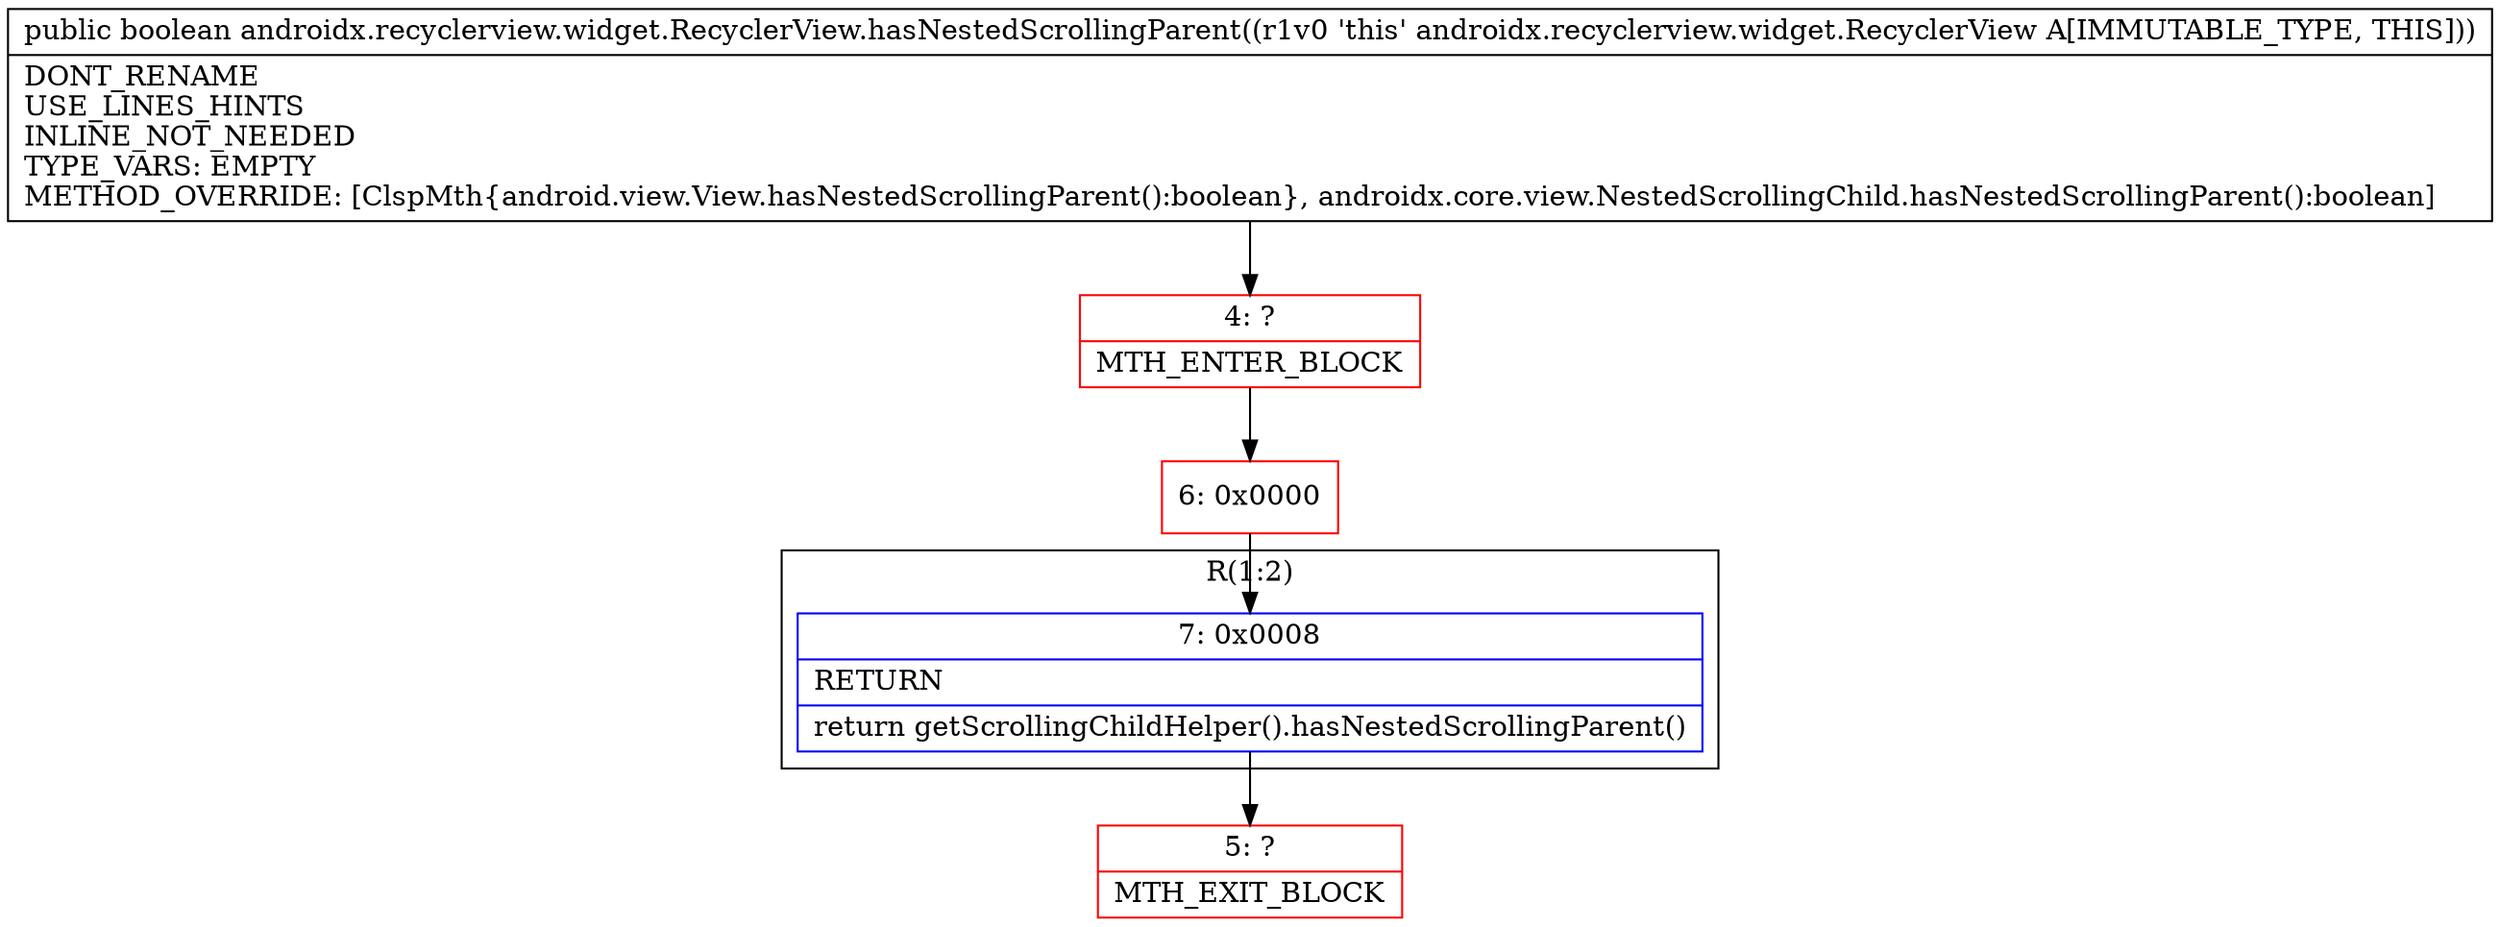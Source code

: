 digraph "CFG forandroidx.recyclerview.widget.RecyclerView.hasNestedScrollingParent()Z" {
subgraph cluster_Region_312813830 {
label = "R(1:2)";
node [shape=record,color=blue];
Node_7 [shape=record,label="{7\:\ 0x0008|RETURN\l|return getScrollingChildHelper().hasNestedScrollingParent()\l}"];
}
Node_4 [shape=record,color=red,label="{4\:\ ?|MTH_ENTER_BLOCK\l}"];
Node_6 [shape=record,color=red,label="{6\:\ 0x0000}"];
Node_5 [shape=record,color=red,label="{5\:\ ?|MTH_EXIT_BLOCK\l}"];
MethodNode[shape=record,label="{public boolean androidx.recyclerview.widget.RecyclerView.hasNestedScrollingParent((r1v0 'this' androidx.recyclerview.widget.RecyclerView A[IMMUTABLE_TYPE, THIS]))  | DONT_RENAME\lUSE_LINES_HINTS\lINLINE_NOT_NEEDED\lTYPE_VARS: EMPTY\lMETHOD_OVERRIDE: [ClspMth\{android.view.View.hasNestedScrollingParent():boolean\}, androidx.core.view.NestedScrollingChild.hasNestedScrollingParent():boolean]\l}"];
MethodNode -> Node_4;Node_7 -> Node_5;
Node_4 -> Node_6;
Node_6 -> Node_7;
}

